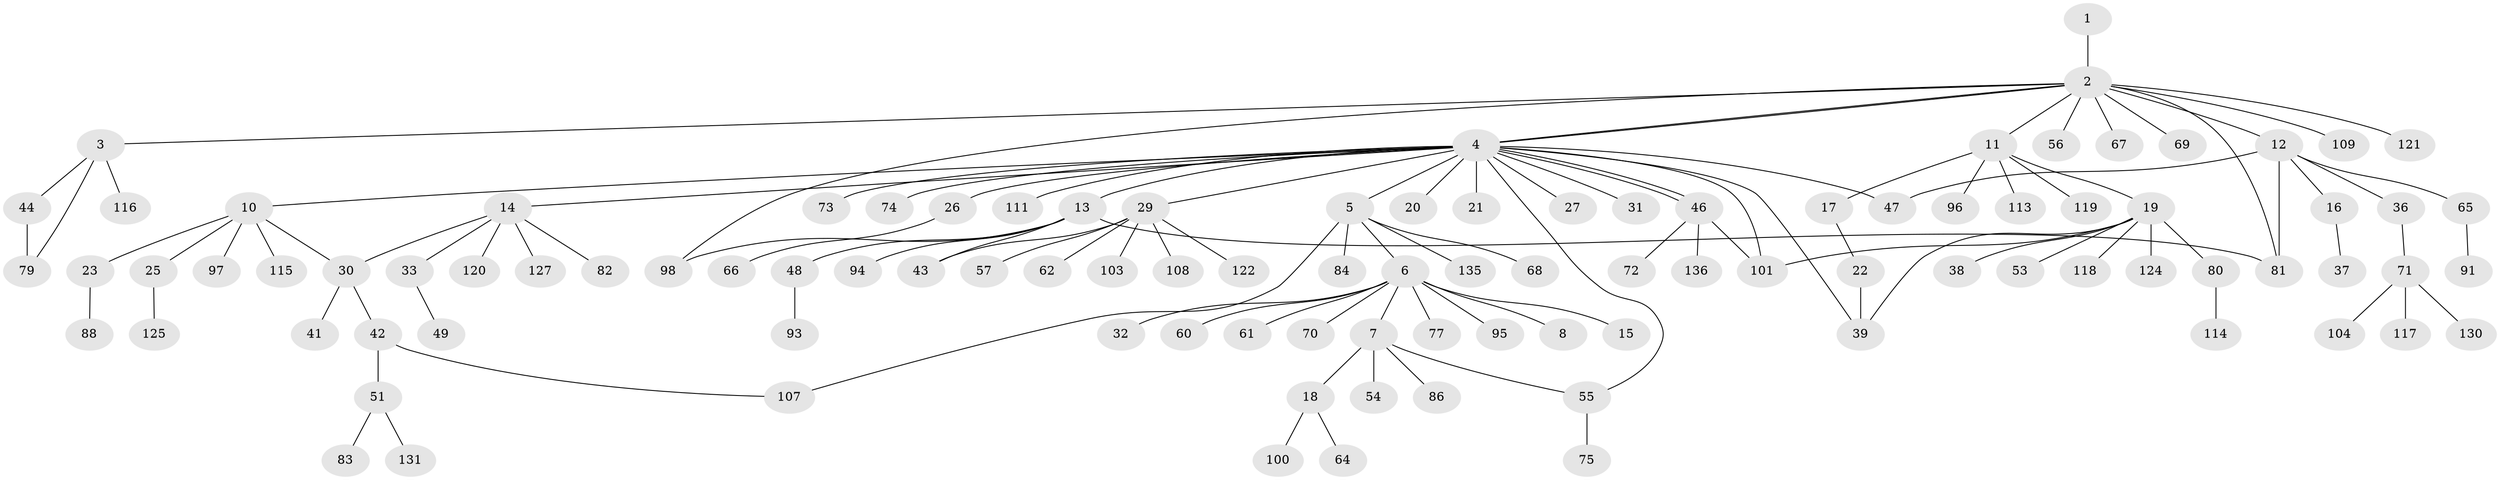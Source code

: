 // Generated by graph-tools (version 1.1) at 2025/51/02/27/25 19:51:54]
// undirected, 104 vertices, 118 edges
graph export_dot {
graph [start="1"]
  node [color=gray90,style=filled];
  1;
  2 [super="+45"];
  3 [super="+50"];
  4 [super="+24"];
  5 [super="+89"];
  6 [super="+9"];
  7 [super="+58"];
  8;
  10 [super="+40"];
  11 [super="+28"];
  12 [super="+35"];
  13 [super="+87"];
  14 [super="+105"];
  15 [super="+78"];
  16 [super="+63"];
  17;
  18;
  19 [super="+110"];
  20;
  21;
  22;
  23;
  25;
  26;
  27;
  29 [super="+85"];
  30 [super="+34"];
  31;
  32;
  33;
  36;
  37 [super="+112"];
  38;
  39 [super="+102"];
  41;
  42;
  43 [super="+92"];
  44 [super="+123"];
  46 [super="+52"];
  47;
  48 [super="+76"];
  49;
  51 [super="+59"];
  53;
  54;
  55 [super="+99"];
  56;
  57;
  60;
  61;
  62;
  64;
  65 [super="+129"];
  66;
  67;
  68;
  69;
  70 [super="+106"];
  71 [super="+90"];
  72;
  73;
  74;
  75;
  77;
  79;
  80;
  81 [super="+128"];
  82;
  83;
  84;
  86;
  88;
  91;
  93;
  94;
  95;
  96;
  97;
  98 [super="+132"];
  100;
  101;
  103;
  104;
  107;
  108;
  109;
  111;
  113;
  114;
  115;
  116 [super="+134"];
  117;
  118;
  119;
  120 [super="+126"];
  121;
  122;
  124;
  125 [super="+133"];
  127;
  130;
  131;
  135;
  136;
  1 -- 2;
  2 -- 3;
  2 -- 4;
  2 -- 4;
  2 -- 11;
  2 -- 12;
  2 -- 56;
  2 -- 67;
  2 -- 69;
  2 -- 121;
  2 -- 109;
  2 -- 81;
  2 -- 98;
  3 -- 44;
  3 -- 79;
  3 -- 116;
  4 -- 5;
  4 -- 10;
  4 -- 13;
  4 -- 14;
  4 -- 20;
  4 -- 21;
  4 -- 26;
  4 -- 27;
  4 -- 29;
  4 -- 31;
  4 -- 39;
  4 -- 46;
  4 -- 46;
  4 -- 47;
  4 -- 73;
  4 -- 74;
  4 -- 101;
  4 -- 111;
  4 -- 55;
  5 -- 6;
  5 -- 68;
  5 -- 84;
  5 -- 107;
  5 -- 135;
  6 -- 7;
  6 -- 8;
  6 -- 15;
  6 -- 61;
  6 -- 77;
  6 -- 32;
  6 -- 70;
  6 -- 60;
  6 -- 95;
  7 -- 18;
  7 -- 54;
  7 -- 55;
  7 -- 86;
  10 -- 23;
  10 -- 25;
  10 -- 30;
  10 -- 97;
  10 -- 115;
  11 -- 17;
  11 -- 19;
  11 -- 96;
  11 -- 113;
  11 -- 119;
  12 -- 16;
  12 -- 47;
  12 -- 65;
  12 -- 81;
  12 -- 36;
  13 -- 43;
  13 -- 48;
  13 -- 94;
  13 -- 98;
  13 -- 81;
  14 -- 30;
  14 -- 33;
  14 -- 82;
  14 -- 120;
  14 -- 127;
  16 -- 37;
  17 -- 22;
  18 -- 64;
  18 -- 100;
  19 -- 38;
  19 -- 39;
  19 -- 53;
  19 -- 80;
  19 -- 101;
  19 -- 118;
  19 -- 124;
  22 -- 39;
  23 -- 88;
  25 -- 125;
  26 -- 66;
  29 -- 57;
  29 -- 62;
  29 -- 103;
  29 -- 108;
  29 -- 122;
  29 -- 43;
  30 -- 41;
  30 -- 42;
  33 -- 49;
  36 -- 71;
  42 -- 51;
  42 -- 107;
  44 -- 79;
  46 -- 72;
  46 -- 136;
  46 -- 101;
  48 -- 93;
  51 -- 83;
  51 -- 131;
  55 -- 75;
  65 -- 91;
  71 -- 104;
  71 -- 117;
  71 -- 130;
  80 -- 114;
}
